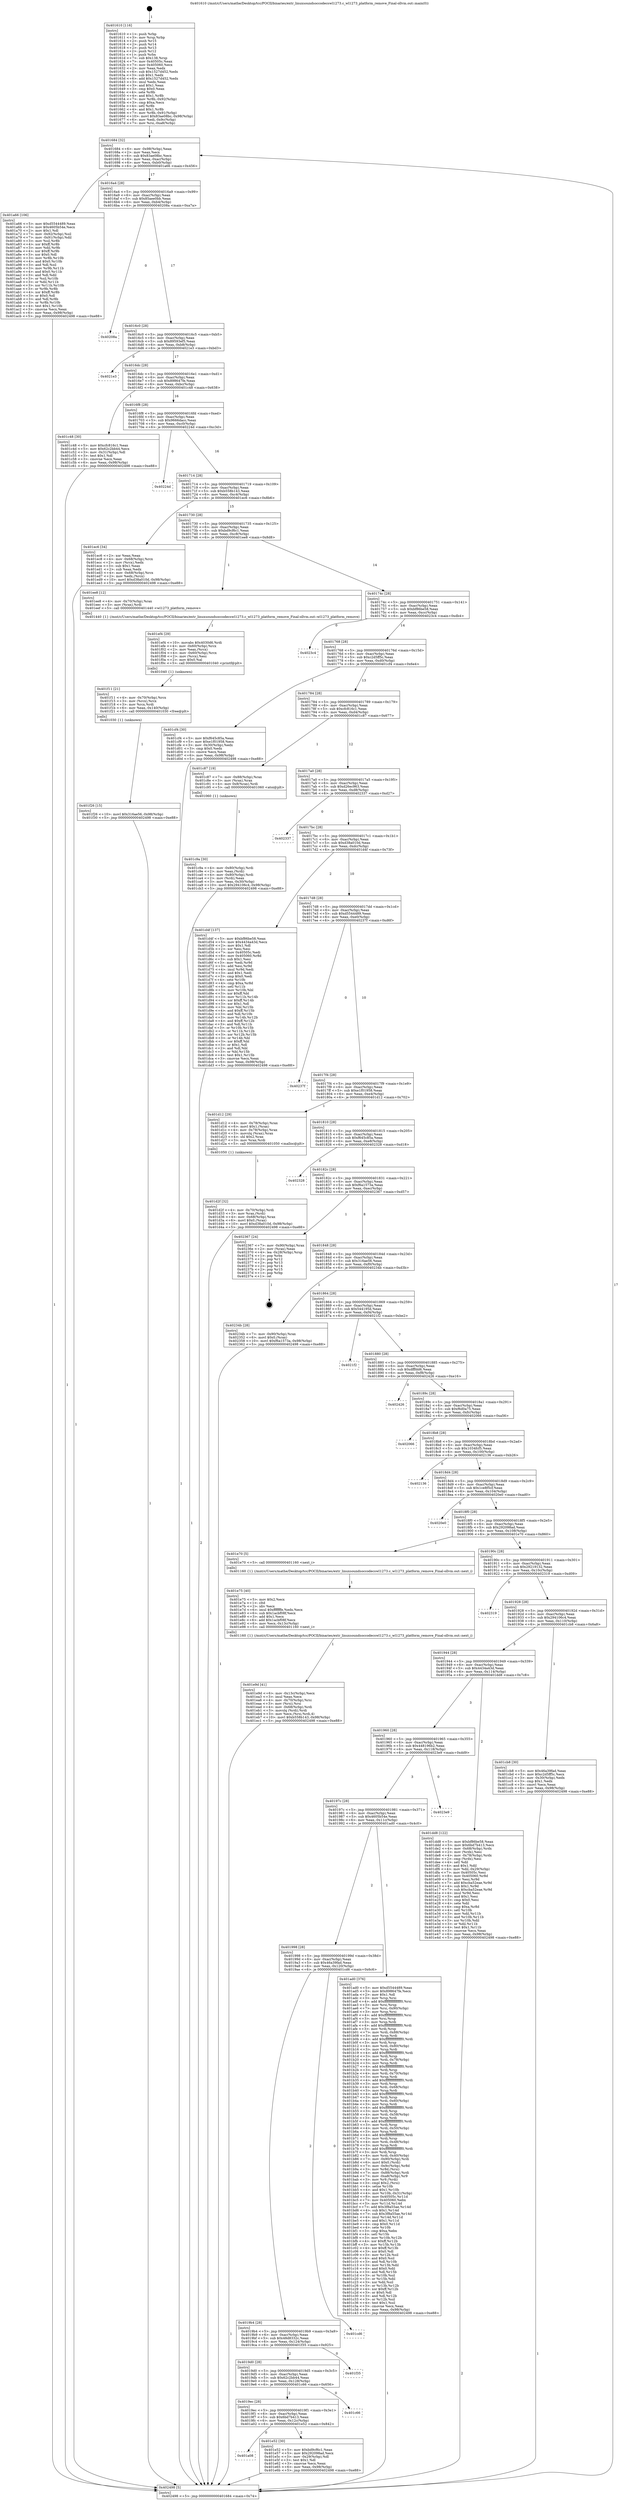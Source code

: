 digraph "0x401610" {
  label = "0x401610 (/mnt/c/Users/mathe/Desktop/tcc/POCII/binaries/extr_linuxsoundsoccodecswl1273.c_wl1273_platform_remove_Final-ollvm.out::main(0))"
  labelloc = "t"
  node[shape=record]

  Entry [label="",width=0.3,height=0.3,shape=circle,fillcolor=black,style=filled]
  "0x401684" [label="{
     0x401684 [32]\l
     | [instrs]\l
     &nbsp;&nbsp;0x401684 \<+6\>: mov -0x98(%rbp),%eax\l
     &nbsp;&nbsp;0x40168a \<+2\>: mov %eax,%ecx\l
     &nbsp;&nbsp;0x40168c \<+6\>: sub $0x83ae08bc,%ecx\l
     &nbsp;&nbsp;0x401692 \<+6\>: mov %eax,-0xac(%rbp)\l
     &nbsp;&nbsp;0x401698 \<+6\>: mov %ecx,-0xb0(%rbp)\l
     &nbsp;&nbsp;0x40169e \<+6\>: je 0000000000401a66 \<main+0x456\>\l
  }"]
  "0x401a66" [label="{
     0x401a66 [106]\l
     | [instrs]\l
     &nbsp;&nbsp;0x401a66 \<+5\>: mov $0xd5544489,%eax\l
     &nbsp;&nbsp;0x401a6b \<+5\>: mov $0x4605b54e,%ecx\l
     &nbsp;&nbsp;0x401a70 \<+2\>: mov $0x1,%dl\l
     &nbsp;&nbsp;0x401a72 \<+7\>: mov -0x92(%rbp),%sil\l
     &nbsp;&nbsp;0x401a79 \<+7\>: mov -0x91(%rbp),%dil\l
     &nbsp;&nbsp;0x401a80 \<+3\>: mov %sil,%r8b\l
     &nbsp;&nbsp;0x401a83 \<+4\>: xor $0xff,%r8b\l
     &nbsp;&nbsp;0x401a87 \<+3\>: mov %dil,%r9b\l
     &nbsp;&nbsp;0x401a8a \<+4\>: xor $0xff,%r9b\l
     &nbsp;&nbsp;0x401a8e \<+3\>: xor $0x0,%dl\l
     &nbsp;&nbsp;0x401a91 \<+3\>: mov %r8b,%r10b\l
     &nbsp;&nbsp;0x401a94 \<+4\>: and $0x0,%r10b\l
     &nbsp;&nbsp;0x401a98 \<+3\>: and %dl,%sil\l
     &nbsp;&nbsp;0x401a9b \<+3\>: mov %r9b,%r11b\l
     &nbsp;&nbsp;0x401a9e \<+4\>: and $0x0,%r11b\l
     &nbsp;&nbsp;0x401aa2 \<+3\>: and %dl,%dil\l
     &nbsp;&nbsp;0x401aa5 \<+3\>: or %sil,%r10b\l
     &nbsp;&nbsp;0x401aa8 \<+3\>: or %dil,%r11b\l
     &nbsp;&nbsp;0x401aab \<+3\>: xor %r11b,%r10b\l
     &nbsp;&nbsp;0x401aae \<+3\>: or %r9b,%r8b\l
     &nbsp;&nbsp;0x401ab1 \<+4\>: xor $0xff,%r8b\l
     &nbsp;&nbsp;0x401ab5 \<+3\>: or $0x0,%dl\l
     &nbsp;&nbsp;0x401ab8 \<+3\>: and %dl,%r8b\l
     &nbsp;&nbsp;0x401abb \<+3\>: or %r8b,%r10b\l
     &nbsp;&nbsp;0x401abe \<+4\>: test $0x1,%r10b\l
     &nbsp;&nbsp;0x401ac2 \<+3\>: cmovne %ecx,%eax\l
     &nbsp;&nbsp;0x401ac5 \<+6\>: mov %eax,-0x98(%rbp)\l
     &nbsp;&nbsp;0x401acb \<+5\>: jmp 0000000000402498 \<main+0xe88\>\l
  }"]
  "0x4016a4" [label="{
     0x4016a4 [28]\l
     | [instrs]\l
     &nbsp;&nbsp;0x4016a4 \<+5\>: jmp 00000000004016a9 \<main+0x99\>\l
     &nbsp;&nbsp;0x4016a9 \<+6\>: mov -0xac(%rbp),%eax\l
     &nbsp;&nbsp;0x4016af \<+5\>: sub $0x85aee0bb,%eax\l
     &nbsp;&nbsp;0x4016b4 \<+6\>: mov %eax,-0xb4(%rbp)\l
     &nbsp;&nbsp;0x4016ba \<+6\>: je 000000000040208a \<main+0xa7a\>\l
  }"]
  "0x402498" [label="{
     0x402498 [5]\l
     | [instrs]\l
     &nbsp;&nbsp;0x402498 \<+5\>: jmp 0000000000401684 \<main+0x74\>\l
  }"]
  "0x401610" [label="{
     0x401610 [116]\l
     | [instrs]\l
     &nbsp;&nbsp;0x401610 \<+1\>: push %rbp\l
     &nbsp;&nbsp;0x401611 \<+3\>: mov %rsp,%rbp\l
     &nbsp;&nbsp;0x401614 \<+2\>: push %r15\l
     &nbsp;&nbsp;0x401616 \<+2\>: push %r14\l
     &nbsp;&nbsp;0x401618 \<+2\>: push %r13\l
     &nbsp;&nbsp;0x40161a \<+2\>: push %r12\l
     &nbsp;&nbsp;0x40161c \<+1\>: push %rbx\l
     &nbsp;&nbsp;0x40161d \<+7\>: sub $0x138,%rsp\l
     &nbsp;&nbsp;0x401624 \<+7\>: mov 0x40505c,%eax\l
     &nbsp;&nbsp;0x40162b \<+7\>: mov 0x405060,%ecx\l
     &nbsp;&nbsp;0x401632 \<+2\>: mov %eax,%edx\l
     &nbsp;&nbsp;0x401634 \<+6\>: sub $0x1527d452,%edx\l
     &nbsp;&nbsp;0x40163a \<+3\>: sub $0x1,%edx\l
     &nbsp;&nbsp;0x40163d \<+6\>: add $0x1527d452,%edx\l
     &nbsp;&nbsp;0x401643 \<+3\>: imul %edx,%eax\l
     &nbsp;&nbsp;0x401646 \<+3\>: and $0x1,%eax\l
     &nbsp;&nbsp;0x401649 \<+3\>: cmp $0x0,%eax\l
     &nbsp;&nbsp;0x40164c \<+4\>: sete %r8b\l
     &nbsp;&nbsp;0x401650 \<+4\>: and $0x1,%r8b\l
     &nbsp;&nbsp;0x401654 \<+7\>: mov %r8b,-0x92(%rbp)\l
     &nbsp;&nbsp;0x40165b \<+3\>: cmp $0xa,%ecx\l
     &nbsp;&nbsp;0x40165e \<+4\>: setl %r8b\l
     &nbsp;&nbsp;0x401662 \<+4\>: and $0x1,%r8b\l
     &nbsp;&nbsp;0x401666 \<+7\>: mov %r8b,-0x91(%rbp)\l
     &nbsp;&nbsp;0x40166d \<+10\>: movl $0x83ae08bc,-0x98(%rbp)\l
     &nbsp;&nbsp;0x401677 \<+6\>: mov %edi,-0x9c(%rbp)\l
     &nbsp;&nbsp;0x40167d \<+7\>: mov %rsi,-0xa8(%rbp)\l
  }"]
  Exit [label="",width=0.3,height=0.3,shape=circle,fillcolor=black,style=filled,peripheries=2]
  "0x40208a" [label="{
     0x40208a\l
  }", style=dashed]
  "0x4016c0" [label="{
     0x4016c0 [28]\l
     | [instrs]\l
     &nbsp;&nbsp;0x4016c0 \<+5\>: jmp 00000000004016c5 \<main+0xb5\>\l
     &nbsp;&nbsp;0x4016c5 \<+6\>: mov -0xac(%rbp),%eax\l
     &nbsp;&nbsp;0x4016cb \<+5\>: sub $0x89593ef5,%eax\l
     &nbsp;&nbsp;0x4016d0 \<+6\>: mov %eax,-0xb8(%rbp)\l
     &nbsp;&nbsp;0x4016d6 \<+6\>: je 00000000004021e3 \<main+0xbd3\>\l
  }"]
  "0x401f26" [label="{
     0x401f26 [15]\l
     | [instrs]\l
     &nbsp;&nbsp;0x401f26 \<+10\>: movl $0x316ae56,-0x98(%rbp)\l
     &nbsp;&nbsp;0x401f30 \<+5\>: jmp 0000000000402498 \<main+0xe88\>\l
  }"]
  "0x4021e3" [label="{
     0x4021e3\l
  }", style=dashed]
  "0x4016dc" [label="{
     0x4016dc [28]\l
     | [instrs]\l
     &nbsp;&nbsp;0x4016dc \<+5\>: jmp 00000000004016e1 \<main+0xd1\>\l
     &nbsp;&nbsp;0x4016e1 \<+6\>: mov -0xac(%rbp),%eax\l
     &nbsp;&nbsp;0x4016e7 \<+5\>: sub $0x898647fe,%eax\l
     &nbsp;&nbsp;0x4016ec \<+6\>: mov %eax,-0xbc(%rbp)\l
     &nbsp;&nbsp;0x4016f2 \<+6\>: je 0000000000401c48 \<main+0x638\>\l
  }"]
  "0x401f11" [label="{
     0x401f11 [21]\l
     | [instrs]\l
     &nbsp;&nbsp;0x401f11 \<+4\>: mov -0x70(%rbp),%rcx\l
     &nbsp;&nbsp;0x401f15 \<+3\>: mov (%rcx),%rcx\l
     &nbsp;&nbsp;0x401f18 \<+3\>: mov %rcx,%rdi\l
     &nbsp;&nbsp;0x401f1b \<+6\>: mov %eax,-0x140(%rbp)\l
     &nbsp;&nbsp;0x401f21 \<+5\>: call 0000000000401030 \<free@plt\>\l
     | [calls]\l
     &nbsp;&nbsp;0x401030 \{1\} (unknown)\l
  }"]
  "0x401c48" [label="{
     0x401c48 [30]\l
     | [instrs]\l
     &nbsp;&nbsp;0x401c48 \<+5\>: mov $0xcfc816c1,%eax\l
     &nbsp;&nbsp;0x401c4d \<+5\>: mov $0x62c2bb44,%ecx\l
     &nbsp;&nbsp;0x401c52 \<+3\>: mov -0x31(%rbp),%dl\l
     &nbsp;&nbsp;0x401c55 \<+3\>: test $0x1,%dl\l
     &nbsp;&nbsp;0x401c58 \<+3\>: cmovne %ecx,%eax\l
     &nbsp;&nbsp;0x401c5b \<+6\>: mov %eax,-0x98(%rbp)\l
     &nbsp;&nbsp;0x401c61 \<+5\>: jmp 0000000000402498 \<main+0xe88\>\l
  }"]
  "0x4016f8" [label="{
     0x4016f8 [28]\l
     | [instrs]\l
     &nbsp;&nbsp;0x4016f8 \<+5\>: jmp 00000000004016fd \<main+0xed\>\l
     &nbsp;&nbsp;0x4016fd \<+6\>: mov -0xac(%rbp),%eax\l
     &nbsp;&nbsp;0x401703 \<+5\>: sub $0x9666dacc,%eax\l
     &nbsp;&nbsp;0x401708 \<+6\>: mov %eax,-0xc0(%rbp)\l
     &nbsp;&nbsp;0x40170e \<+6\>: je 000000000040224d \<main+0xc3d\>\l
  }"]
  "0x401ef4" [label="{
     0x401ef4 [29]\l
     | [instrs]\l
     &nbsp;&nbsp;0x401ef4 \<+10\>: movabs $0x4030d6,%rdi\l
     &nbsp;&nbsp;0x401efe \<+4\>: mov -0x60(%rbp),%rcx\l
     &nbsp;&nbsp;0x401f02 \<+2\>: mov %eax,(%rcx)\l
     &nbsp;&nbsp;0x401f04 \<+4\>: mov -0x60(%rbp),%rcx\l
     &nbsp;&nbsp;0x401f08 \<+2\>: mov (%rcx),%esi\l
     &nbsp;&nbsp;0x401f0a \<+2\>: mov $0x0,%al\l
     &nbsp;&nbsp;0x401f0c \<+5\>: call 0000000000401040 \<printf@plt\>\l
     | [calls]\l
     &nbsp;&nbsp;0x401040 \{1\} (unknown)\l
  }"]
  "0x40224d" [label="{
     0x40224d\l
  }", style=dashed]
  "0x401714" [label="{
     0x401714 [28]\l
     | [instrs]\l
     &nbsp;&nbsp;0x401714 \<+5\>: jmp 0000000000401719 \<main+0x109\>\l
     &nbsp;&nbsp;0x401719 \<+6\>: mov -0xac(%rbp),%eax\l
     &nbsp;&nbsp;0x40171f \<+5\>: sub $0xb558b143,%eax\l
     &nbsp;&nbsp;0x401724 \<+6\>: mov %eax,-0xc4(%rbp)\l
     &nbsp;&nbsp;0x40172a \<+6\>: je 0000000000401ec6 \<main+0x8b6\>\l
  }"]
  "0x401e9d" [label="{
     0x401e9d [41]\l
     | [instrs]\l
     &nbsp;&nbsp;0x401e9d \<+6\>: mov -0x13c(%rbp),%ecx\l
     &nbsp;&nbsp;0x401ea3 \<+3\>: imul %eax,%ecx\l
     &nbsp;&nbsp;0x401ea6 \<+4\>: mov -0x70(%rbp),%rsi\l
     &nbsp;&nbsp;0x401eaa \<+3\>: mov (%rsi),%rsi\l
     &nbsp;&nbsp;0x401ead \<+4\>: mov -0x68(%rbp),%rdi\l
     &nbsp;&nbsp;0x401eb1 \<+3\>: movslq (%rdi),%rdi\l
     &nbsp;&nbsp;0x401eb4 \<+3\>: mov %ecx,(%rsi,%rdi,4)\l
     &nbsp;&nbsp;0x401eb7 \<+10\>: movl $0xb558b143,-0x98(%rbp)\l
     &nbsp;&nbsp;0x401ec1 \<+5\>: jmp 0000000000402498 \<main+0xe88\>\l
  }"]
  "0x401ec6" [label="{
     0x401ec6 [34]\l
     | [instrs]\l
     &nbsp;&nbsp;0x401ec6 \<+2\>: xor %eax,%eax\l
     &nbsp;&nbsp;0x401ec8 \<+4\>: mov -0x68(%rbp),%rcx\l
     &nbsp;&nbsp;0x401ecc \<+2\>: mov (%rcx),%edx\l
     &nbsp;&nbsp;0x401ece \<+3\>: sub $0x1,%eax\l
     &nbsp;&nbsp;0x401ed1 \<+2\>: sub %eax,%edx\l
     &nbsp;&nbsp;0x401ed3 \<+4\>: mov -0x68(%rbp),%rcx\l
     &nbsp;&nbsp;0x401ed7 \<+2\>: mov %edx,(%rcx)\l
     &nbsp;&nbsp;0x401ed9 \<+10\>: movl $0xd38a010d,-0x98(%rbp)\l
     &nbsp;&nbsp;0x401ee3 \<+5\>: jmp 0000000000402498 \<main+0xe88\>\l
  }"]
  "0x401730" [label="{
     0x401730 [28]\l
     | [instrs]\l
     &nbsp;&nbsp;0x401730 \<+5\>: jmp 0000000000401735 \<main+0x125\>\l
     &nbsp;&nbsp;0x401735 \<+6\>: mov -0xac(%rbp),%eax\l
     &nbsp;&nbsp;0x40173b \<+5\>: sub $0xbd9cf6c1,%eax\l
     &nbsp;&nbsp;0x401740 \<+6\>: mov %eax,-0xc8(%rbp)\l
     &nbsp;&nbsp;0x401746 \<+6\>: je 0000000000401ee8 \<main+0x8d8\>\l
  }"]
  "0x401e75" [label="{
     0x401e75 [40]\l
     | [instrs]\l
     &nbsp;&nbsp;0x401e75 \<+5\>: mov $0x2,%ecx\l
     &nbsp;&nbsp;0x401e7a \<+1\>: cltd\l
     &nbsp;&nbsp;0x401e7b \<+2\>: idiv %ecx\l
     &nbsp;&nbsp;0x401e7d \<+6\>: imul $0xfffffffe,%edx,%ecx\l
     &nbsp;&nbsp;0x401e83 \<+6\>: sub $0x1acbf08f,%ecx\l
     &nbsp;&nbsp;0x401e89 \<+3\>: add $0x1,%ecx\l
     &nbsp;&nbsp;0x401e8c \<+6\>: add $0x1acbf08f,%ecx\l
     &nbsp;&nbsp;0x401e92 \<+6\>: mov %ecx,-0x13c(%rbp)\l
     &nbsp;&nbsp;0x401e98 \<+5\>: call 0000000000401160 \<next_i\>\l
     | [calls]\l
     &nbsp;&nbsp;0x401160 \{1\} (/mnt/c/Users/mathe/Desktop/tcc/POCII/binaries/extr_linuxsoundsoccodecswl1273.c_wl1273_platform_remove_Final-ollvm.out::next_i)\l
  }"]
  "0x401ee8" [label="{
     0x401ee8 [12]\l
     | [instrs]\l
     &nbsp;&nbsp;0x401ee8 \<+4\>: mov -0x70(%rbp),%rax\l
     &nbsp;&nbsp;0x401eec \<+3\>: mov (%rax),%rdi\l
     &nbsp;&nbsp;0x401eef \<+5\>: call 0000000000401440 \<wl1273_platform_remove\>\l
     | [calls]\l
     &nbsp;&nbsp;0x401440 \{1\} (/mnt/c/Users/mathe/Desktop/tcc/POCII/binaries/extr_linuxsoundsoccodecswl1273.c_wl1273_platform_remove_Final-ollvm.out::wl1273_platform_remove)\l
  }"]
  "0x40174c" [label="{
     0x40174c [28]\l
     | [instrs]\l
     &nbsp;&nbsp;0x40174c \<+5\>: jmp 0000000000401751 \<main+0x141\>\l
     &nbsp;&nbsp;0x401751 \<+6\>: mov -0xac(%rbp),%eax\l
     &nbsp;&nbsp;0x401757 \<+5\>: sub $0xbf86be58,%eax\l
     &nbsp;&nbsp;0x40175c \<+6\>: mov %eax,-0xcc(%rbp)\l
     &nbsp;&nbsp;0x401762 \<+6\>: je 00000000004023c4 \<main+0xdb4\>\l
  }"]
  "0x401a08" [label="{
     0x401a08\l
  }", style=dashed]
  "0x4023c4" [label="{
     0x4023c4\l
  }", style=dashed]
  "0x401768" [label="{
     0x401768 [28]\l
     | [instrs]\l
     &nbsp;&nbsp;0x401768 \<+5\>: jmp 000000000040176d \<main+0x15d\>\l
     &nbsp;&nbsp;0x40176d \<+6\>: mov -0xac(%rbp),%eax\l
     &nbsp;&nbsp;0x401773 \<+5\>: sub $0xc2d5ff5c,%eax\l
     &nbsp;&nbsp;0x401778 \<+6\>: mov %eax,-0xd0(%rbp)\l
     &nbsp;&nbsp;0x40177e \<+6\>: je 0000000000401cf4 \<main+0x6e4\>\l
  }"]
  "0x401e52" [label="{
     0x401e52 [30]\l
     | [instrs]\l
     &nbsp;&nbsp;0x401e52 \<+5\>: mov $0xbd9cf6c1,%eax\l
     &nbsp;&nbsp;0x401e57 \<+5\>: mov $0x292098ad,%ecx\l
     &nbsp;&nbsp;0x401e5c \<+3\>: mov -0x29(%rbp),%dl\l
     &nbsp;&nbsp;0x401e5f \<+3\>: test $0x1,%dl\l
     &nbsp;&nbsp;0x401e62 \<+3\>: cmovne %ecx,%eax\l
     &nbsp;&nbsp;0x401e65 \<+6\>: mov %eax,-0x98(%rbp)\l
     &nbsp;&nbsp;0x401e6b \<+5\>: jmp 0000000000402498 \<main+0xe88\>\l
  }"]
  "0x401cf4" [label="{
     0x401cf4 [30]\l
     | [instrs]\l
     &nbsp;&nbsp;0x401cf4 \<+5\>: mov $0xf645c85a,%eax\l
     &nbsp;&nbsp;0x401cf9 \<+5\>: mov $0xe1f01958,%ecx\l
     &nbsp;&nbsp;0x401cfe \<+3\>: mov -0x30(%rbp),%edx\l
     &nbsp;&nbsp;0x401d01 \<+3\>: cmp $0x0,%edx\l
     &nbsp;&nbsp;0x401d04 \<+3\>: cmove %ecx,%eax\l
     &nbsp;&nbsp;0x401d07 \<+6\>: mov %eax,-0x98(%rbp)\l
     &nbsp;&nbsp;0x401d0d \<+5\>: jmp 0000000000402498 \<main+0xe88\>\l
  }"]
  "0x401784" [label="{
     0x401784 [28]\l
     | [instrs]\l
     &nbsp;&nbsp;0x401784 \<+5\>: jmp 0000000000401789 \<main+0x179\>\l
     &nbsp;&nbsp;0x401789 \<+6\>: mov -0xac(%rbp),%eax\l
     &nbsp;&nbsp;0x40178f \<+5\>: sub $0xcfc816c1,%eax\l
     &nbsp;&nbsp;0x401794 \<+6\>: mov %eax,-0xd4(%rbp)\l
     &nbsp;&nbsp;0x40179a \<+6\>: je 0000000000401c87 \<main+0x677\>\l
  }"]
  "0x4019ec" [label="{
     0x4019ec [28]\l
     | [instrs]\l
     &nbsp;&nbsp;0x4019ec \<+5\>: jmp 00000000004019f1 \<main+0x3e1\>\l
     &nbsp;&nbsp;0x4019f1 \<+6\>: mov -0xac(%rbp),%eax\l
     &nbsp;&nbsp;0x4019f7 \<+5\>: sub $0x6bd7b413,%eax\l
     &nbsp;&nbsp;0x4019fc \<+6\>: mov %eax,-0x12c(%rbp)\l
     &nbsp;&nbsp;0x401a02 \<+6\>: je 0000000000401e52 \<main+0x842\>\l
  }"]
  "0x401c87" [label="{
     0x401c87 [19]\l
     | [instrs]\l
     &nbsp;&nbsp;0x401c87 \<+7\>: mov -0x88(%rbp),%rax\l
     &nbsp;&nbsp;0x401c8e \<+3\>: mov (%rax),%rax\l
     &nbsp;&nbsp;0x401c91 \<+4\>: mov 0x8(%rax),%rdi\l
     &nbsp;&nbsp;0x401c95 \<+5\>: call 0000000000401060 \<atoi@plt\>\l
     | [calls]\l
     &nbsp;&nbsp;0x401060 \{1\} (unknown)\l
  }"]
  "0x4017a0" [label="{
     0x4017a0 [28]\l
     | [instrs]\l
     &nbsp;&nbsp;0x4017a0 \<+5\>: jmp 00000000004017a5 \<main+0x195\>\l
     &nbsp;&nbsp;0x4017a5 \<+6\>: mov -0xac(%rbp),%eax\l
     &nbsp;&nbsp;0x4017ab \<+5\>: sub $0xd26ec963,%eax\l
     &nbsp;&nbsp;0x4017b0 \<+6\>: mov %eax,-0xd8(%rbp)\l
     &nbsp;&nbsp;0x4017b6 \<+6\>: je 0000000000402337 \<main+0xd27\>\l
  }"]
  "0x401c66" [label="{
     0x401c66\l
  }", style=dashed]
  "0x402337" [label="{
     0x402337\l
  }", style=dashed]
  "0x4017bc" [label="{
     0x4017bc [28]\l
     | [instrs]\l
     &nbsp;&nbsp;0x4017bc \<+5\>: jmp 00000000004017c1 \<main+0x1b1\>\l
     &nbsp;&nbsp;0x4017c1 \<+6\>: mov -0xac(%rbp),%eax\l
     &nbsp;&nbsp;0x4017c7 \<+5\>: sub $0xd38a010d,%eax\l
     &nbsp;&nbsp;0x4017cc \<+6\>: mov %eax,-0xdc(%rbp)\l
     &nbsp;&nbsp;0x4017d2 \<+6\>: je 0000000000401d4f \<main+0x73f\>\l
  }"]
  "0x4019d0" [label="{
     0x4019d0 [28]\l
     | [instrs]\l
     &nbsp;&nbsp;0x4019d0 \<+5\>: jmp 00000000004019d5 \<main+0x3c5\>\l
     &nbsp;&nbsp;0x4019d5 \<+6\>: mov -0xac(%rbp),%eax\l
     &nbsp;&nbsp;0x4019db \<+5\>: sub $0x62c2bb44,%eax\l
     &nbsp;&nbsp;0x4019e0 \<+6\>: mov %eax,-0x128(%rbp)\l
     &nbsp;&nbsp;0x4019e6 \<+6\>: je 0000000000401c66 \<main+0x656\>\l
  }"]
  "0x401d4f" [label="{
     0x401d4f [137]\l
     | [instrs]\l
     &nbsp;&nbsp;0x401d4f \<+5\>: mov $0xbf86be58,%eax\l
     &nbsp;&nbsp;0x401d54 \<+5\>: mov $0x4434a43d,%ecx\l
     &nbsp;&nbsp;0x401d59 \<+2\>: mov $0x1,%dl\l
     &nbsp;&nbsp;0x401d5b \<+2\>: xor %esi,%esi\l
     &nbsp;&nbsp;0x401d5d \<+7\>: mov 0x40505c,%edi\l
     &nbsp;&nbsp;0x401d64 \<+8\>: mov 0x405060,%r8d\l
     &nbsp;&nbsp;0x401d6c \<+3\>: sub $0x1,%esi\l
     &nbsp;&nbsp;0x401d6f \<+3\>: mov %edi,%r9d\l
     &nbsp;&nbsp;0x401d72 \<+3\>: add %esi,%r9d\l
     &nbsp;&nbsp;0x401d75 \<+4\>: imul %r9d,%edi\l
     &nbsp;&nbsp;0x401d79 \<+3\>: and $0x1,%edi\l
     &nbsp;&nbsp;0x401d7c \<+3\>: cmp $0x0,%edi\l
     &nbsp;&nbsp;0x401d7f \<+4\>: sete %r10b\l
     &nbsp;&nbsp;0x401d83 \<+4\>: cmp $0xa,%r8d\l
     &nbsp;&nbsp;0x401d87 \<+4\>: setl %r11b\l
     &nbsp;&nbsp;0x401d8b \<+3\>: mov %r10b,%bl\l
     &nbsp;&nbsp;0x401d8e \<+3\>: xor $0xff,%bl\l
     &nbsp;&nbsp;0x401d91 \<+3\>: mov %r11b,%r14b\l
     &nbsp;&nbsp;0x401d94 \<+4\>: xor $0xff,%r14b\l
     &nbsp;&nbsp;0x401d98 \<+3\>: xor $0x1,%dl\l
     &nbsp;&nbsp;0x401d9b \<+3\>: mov %bl,%r15b\l
     &nbsp;&nbsp;0x401d9e \<+4\>: and $0xff,%r15b\l
     &nbsp;&nbsp;0x401da2 \<+3\>: and %dl,%r10b\l
     &nbsp;&nbsp;0x401da5 \<+3\>: mov %r14b,%r12b\l
     &nbsp;&nbsp;0x401da8 \<+4\>: and $0xff,%r12b\l
     &nbsp;&nbsp;0x401dac \<+3\>: and %dl,%r11b\l
     &nbsp;&nbsp;0x401daf \<+3\>: or %r10b,%r15b\l
     &nbsp;&nbsp;0x401db2 \<+3\>: or %r11b,%r12b\l
     &nbsp;&nbsp;0x401db5 \<+3\>: xor %r12b,%r15b\l
     &nbsp;&nbsp;0x401db8 \<+3\>: or %r14b,%bl\l
     &nbsp;&nbsp;0x401dbb \<+3\>: xor $0xff,%bl\l
     &nbsp;&nbsp;0x401dbe \<+3\>: or $0x1,%dl\l
     &nbsp;&nbsp;0x401dc1 \<+2\>: and %dl,%bl\l
     &nbsp;&nbsp;0x401dc3 \<+3\>: or %bl,%r15b\l
     &nbsp;&nbsp;0x401dc6 \<+4\>: test $0x1,%r15b\l
     &nbsp;&nbsp;0x401dca \<+3\>: cmovne %ecx,%eax\l
     &nbsp;&nbsp;0x401dcd \<+6\>: mov %eax,-0x98(%rbp)\l
     &nbsp;&nbsp;0x401dd3 \<+5\>: jmp 0000000000402498 \<main+0xe88\>\l
  }"]
  "0x4017d8" [label="{
     0x4017d8 [28]\l
     | [instrs]\l
     &nbsp;&nbsp;0x4017d8 \<+5\>: jmp 00000000004017dd \<main+0x1cd\>\l
     &nbsp;&nbsp;0x4017dd \<+6\>: mov -0xac(%rbp),%eax\l
     &nbsp;&nbsp;0x4017e3 \<+5\>: sub $0xd5544489,%eax\l
     &nbsp;&nbsp;0x4017e8 \<+6\>: mov %eax,-0xe0(%rbp)\l
     &nbsp;&nbsp;0x4017ee \<+6\>: je 000000000040237f \<main+0xd6f\>\l
  }"]
  "0x401f35" [label="{
     0x401f35\l
  }", style=dashed]
  "0x40237f" [label="{
     0x40237f\l
  }", style=dashed]
  "0x4017f4" [label="{
     0x4017f4 [28]\l
     | [instrs]\l
     &nbsp;&nbsp;0x4017f4 \<+5\>: jmp 00000000004017f9 \<main+0x1e9\>\l
     &nbsp;&nbsp;0x4017f9 \<+6\>: mov -0xac(%rbp),%eax\l
     &nbsp;&nbsp;0x4017ff \<+5\>: sub $0xe1f01958,%eax\l
     &nbsp;&nbsp;0x401804 \<+6\>: mov %eax,-0xe4(%rbp)\l
     &nbsp;&nbsp;0x40180a \<+6\>: je 0000000000401d12 \<main+0x702\>\l
  }"]
  "0x4019b4" [label="{
     0x4019b4 [28]\l
     | [instrs]\l
     &nbsp;&nbsp;0x4019b4 \<+5\>: jmp 00000000004019b9 \<main+0x3a9\>\l
     &nbsp;&nbsp;0x4019b9 \<+6\>: mov -0xac(%rbp),%eax\l
     &nbsp;&nbsp;0x4019bf \<+5\>: sub $0x48d8332c,%eax\l
     &nbsp;&nbsp;0x4019c4 \<+6\>: mov %eax,-0x124(%rbp)\l
     &nbsp;&nbsp;0x4019ca \<+6\>: je 0000000000401f35 \<main+0x925\>\l
  }"]
  "0x401d12" [label="{
     0x401d12 [29]\l
     | [instrs]\l
     &nbsp;&nbsp;0x401d12 \<+4\>: mov -0x78(%rbp),%rax\l
     &nbsp;&nbsp;0x401d16 \<+6\>: movl $0x1,(%rax)\l
     &nbsp;&nbsp;0x401d1c \<+4\>: mov -0x78(%rbp),%rax\l
     &nbsp;&nbsp;0x401d20 \<+3\>: movslq (%rax),%rax\l
     &nbsp;&nbsp;0x401d23 \<+4\>: shl $0x2,%rax\l
     &nbsp;&nbsp;0x401d27 \<+3\>: mov %rax,%rdi\l
     &nbsp;&nbsp;0x401d2a \<+5\>: call 0000000000401050 \<malloc@plt\>\l
     | [calls]\l
     &nbsp;&nbsp;0x401050 \{1\} (unknown)\l
  }"]
  "0x401810" [label="{
     0x401810 [28]\l
     | [instrs]\l
     &nbsp;&nbsp;0x401810 \<+5\>: jmp 0000000000401815 \<main+0x205\>\l
     &nbsp;&nbsp;0x401815 \<+6\>: mov -0xac(%rbp),%eax\l
     &nbsp;&nbsp;0x40181b \<+5\>: sub $0xf645c85a,%eax\l
     &nbsp;&nbsp;0x401820 \<+6\>: mov %eax,-0xe8(%rbp)\l
     &nbsp;&nbsp;0x401826 \<+6\>: je 0000000000402328 \<main+0xd18\>\l
  }"]
  "0x401cd6" [label="{
     0x401cd6\l
  }", style=dashed]
  "0x402328" [label="{
     0x402328\l
  }", style=dashed]
  "0x40182c" [label="{
     0x40182c [28]\l
     | [instrs]\l
     &nbsp;&nbsp;0x40182c \<+5\>: jmp 0000000000401831 \<main+0x221\>\l
     &nbsp;&nbsp;0x401831 \<+6\>: mov -0xac(%rbp),%eax\l
     &nbsp;&nbsp;0x401837 \<+5\>: sub $0xf6a1573a,%eax\l
     &nbsp;&nbsp;0x40183c \<+6\>: mov %eax,-0xec(%rbp)\l
     &nbsp;&nbsp;0x401842 \<+6\>: je 0000000000402367 \<main+0xd57\>\l
  }"]
  "0x401d2f" [label="{
     0x401d2f [32]\l
     | [instrs]\l
     &nbsp;&nbsp;0x401d2f \<+4\>: mov -0x70(%rbp),%rdi\l
     &nbsp;&nbsp;0x401d33 \<+3\>: mov %rax,(%rdi)\l
     &nbsp;&nbsp;0x401d36 \<+4\>: mov -0x68(%rbp),%rax\l
     &nbsp;&nbsp;0x401d3a \<+6\>: movl $0x0,(%rax)\l
     &nbsp;&nbsp;0x401d40 \<+10\>: movl $0xd38a010d,-0x98(%rbp)\l
     &nbsp;&nbsp;0x401d4a \<+5\>: jmp 0000000000402498 \<main+0xe88\>\l
  }"]
  "0x402367" [label="{
     0x402367 [24]\l
     | [instrs]\l
     &nbsp;&nbsp;0x402367 \<+7\>: mov -0x90(%rbp),%rax\l
     &nbsp;&nbsp;0x40236e \<+2\>: mov (%rax),%eax\l
     &nbsp;&nbsp;0x402370 \<+4\>: lea -0x28(%rbp),%rsp\l
     &nbsp;&nbsp;0x402374 \<+1\>: pop %rbx\l
     &nbsp;&nbsp;0x402375 \<+2\>: pop %r12\l
     &nbsp;&nbsp;0x402377 \<+2\>: pop %r13\l
     &nbsp;&nbsp;0x402379 \<+2\>: pop %r14\l
     &nbsp;&nbsp;0x40237b \<+2\>: pop %r15\l
     &nbsp;&nbsp;0x40237d \<+1\>: pop %rbp\l
     &nbsp;&nbsp;0x40237e \<+1\>: ret\l
  }"]
  "0x401848" [label="{
     0x401848 [28]\l
     | [instrs]\l
     &nbsp;&nbsp;0x401848 \<+5\>: jmp 000000000040184d \<main+0x23d\>\l
     &nbsp;&nbsp;0x40184d \<+6\>: mov -0xac(%rbp),%eax\l
     &nbsp;&nbsp;0x401853 \<+5\>: sub $0x316ae56,%eax\l
     &nbsp;&nbsp;0x401858 \<+6\>: mov %eax,-0xf0(%rbp)\l
     &nbsp;&nbsp;0x40185e \<+6\>: je 000000000040234b \<main+0xd3b\>\l
  }"]
  "0x401c9a" [label="{
     0x401c9a [30]\l
     | [instrs]\l
     &nbsp;&nbsp;0x401c9a \<+4\>: mov -0x80(%rbp),%rdi\l
     &nbsp;&nbsp;0x401c9e \<+2\>: mov %eax,(%rdi)\l
     &nbsp;&nbsp;0x401ca0 \<+4\>: mov -0x80(%rbp),%rdi\l
     &nbsp;&nbsp;0x401ca4 \<+2\>: mov (%rdi),%eax\l
     &nbsp;&nbsp;0x401ca6 \<+3\>: mov %eax,-0x30(%rbp)\l
     &nbsp;&nbsp;0x401ca9 \<+10\>: movl $0x294106c4,-0x98(%rbp)\l
     &nbsp;&nbsp;0x401cb3 \<+5\>: jmp 0000000000402498 \<main+0xe88\>\l
  }"]
  "0x40234b" [label="{
     0x40234b [28]\l
     | [instrs]\l
     &nbsp;&nbsp;0x40234b \<+7\>: mov -0x90(%rbp),%rax\l
     &nbsp;&nbsp;0x402352 \<+6\>: movl $0x0,(%rax)\l
     &nbsp;&nbsp;0x402358 \<+10\>: movl $0xf6a1573a,-0x98(%rbp)\l
     &nbsp;&nbsp;0x402362 \<+5\>: jmp 0000000000402498 \<main+0xe88\>\l
  }"]
  "0x401864" [label="{
     0x401864 [28]\l
     | [instrs]\l
     &nbsp;&nbsp;0x401864 \<+5\>: jmp 0000000000401869 \<main+0x259\>\l
     &nbsp;&nbsp;0x401869 \<+6\>: mov -0xac(%rbp),%eax\l
     &nbsp;&nbsp;0x40186f \<+5\>: sub $0x544195d,%eax\l
     &nbsp;&nbsp;0x401874 \<+6\>: mov %eax,-0xf4(%rbp)\l
     &nbsp;&nbsp;0x40187a \<+6\>: je 00000000004021f2 \<main+0xbe2\>\l
  }"]
  "0x401998" [label="{
     0x401998 [28]\l
     | [instrs]\l
     &nbsp;&nbsp;0x401998 \<+5\>: jmp 000000000040199d \<main+0x38d\>\l
     &nbsp;&nbsp;0x40199d \<+6\>: mov -0xac(%rbp),%eax\l
     &nbsp;&nbsp;0x4019a3 \<+5\>: sub $0x46a39fad,%eax\l
     &nbsp;&nbsp;0x4019a8 \<+6\>: mov %eax,-0x120(%rbp)\l
     &nbsp;&nbsp;0x4019ae \<+6\>: je 0000000000401cd6 \<main+0x6c6\>\l
  }"]
  "0x4021f2" [label="{
     0x4021f2\l
  }", style=dashed]
  "0x401880" [label="{
     0x401880 [28]\l
     | [instrs]\l
     &nbsp;&nbsp;0x401880 \<+5\>: jmp 0000000000401885 \<main+0x275\>\l
     &nbsp;&nbsp;0x401885 \<+6\>: mov -0xac(%rbp),%eax\l
     &nbsp;&nbsp;0x40188b \<+5\>: sub $0xdfffdd6,%eax\l
     &nbsp;&nbsp;0x401890 \<+6\>: mov %eax,-0xf8(%rbp)\l
     &nbsp;&nbsp;0x401896 \<+6\>: je 0000000000402426 \<main+0xe16\>\l
  }"]
  "0x401ad0" [label="{
     0x401ad0 [376]\l
     | [instrs]\l
     &nbsp;&nbsp;0x401ad0 \<+5\>: mov $0xd5544489,%eax\l
     &nbsp;&nbsp;0x401ad5 \<+5\>: mov $0x898647fe,%ecx\l
     &nbsp;&nbsp;0x401ada \<+2\>: mov $0x1,%dl\l
     &nbsp;&nbsp;0x401adc \<+3\>: mov %rsp,%rsi\l
     &nbsp;&nbsp;0x401adf \<+4\>: add $0xfffffffffffffff0,%rsi\l
     &nbsp;&nbsp;0x401ae3 \<+3\>: mov %rsi,%rsp\l
     &nbsp;&nbsp;0x401ae6 \<+7\>: mov %rsi,-0x90(%rbp)\l
     &nbsp;&nbsp;0x401aed \<+3\>: mov %rsp,%rsi\l
     &nbsp;&nbsp;0x401af0 \<+4\>: add $0xfffffffffffffff0,%rsi\l
     &nbsp;&nbsp;0x401af4 \<+3\>: mov %rsi,%rsp\l
     &nbsp;&nbsp;0x401af7 \<+3\>: mov %rsp,%rdi\l
     &nbsp;&nbsp;0x401afa \<+4\>: add $0xfffffffffffffff0,%rdi\l
     &nbsp;&nbsp;0x401afe \<+3\>: mov %rdi,%rsp\l
     &nbsp;&nbsp;0x401b01 \<+7\>: mov %rdi,-0x88(%rbp)\l
     &nbsp;&nbsp;0x401b08 \<+3\>: mov %rsp,%rdi\l
     &nbsp;&nbsp;0x401b0b \<+4\>: add $0xfffffffffffffff0,%rdi\l
     &nbsp;&nbsp;0x401b0f \<+3\>: mov %rdi,%rsp\l
     &nbsp;&nbsp;0x401b12 \<+4\>: mov %rdi,-0x80(%rbp)\l
     &nbsp;&nbsp;0x401b16 \<+3\>: mov %rsp,%rdi\l
     &nbsp;&nbsp;0x401b19 \<+4\>: add $0xfffffffffffffff0,%rdi\l
     &nbsp;&nbsp;0x401b1d \<+3\>: mov %rdi,%rsp\l
     &nbsp;&nbsp;0x401b20 \<+4\>: mov %rdi,-0x78(%rbp)\l
     &nbsp;&nbsp;0x401b24 \<+3\>: mov %rsp,%rdi\l
     &nbsp;&nbsp;0x401b27 \<+4\>: add $0xfffffffffffffff0,%rdi\l
     &nbsp;&nbsp;0x401b2b \<+3\>: mov %rdi,%rsp\l
     &nbsp;&nbsp;0x401b2e \<+4\>: mov %rdi,-0x70(%rbp)\l
     &nbsp;&nbsp;0x401b32 \<+3\>: mov %rsp,%rdi\l
     &nbsp;&nbsp;0x401b35 \<+4\>: add $0xfffffffffffffff0,%rdi\l
     &nbsp;&nbsp;0x401b39 \<+3\>: mov %rdi,%rsp\l
     &nbsp;&nbsp;0x401b3c \<+4\>: mov %rdi,-0x68(%rbp)\l
     &nbsp;&nbsp;0x401b40 \<+3\>: mov %rsp,%rdi\l
     &nbsp;&nbsp;0x401b43 \<+4\>: add $0xfffffffffffffff0,%rdi\l
     &nbsp;&nbsp;0x401b47 \<+3\>: mov %rdi,%rsp\l
     &nbsp;&nbsp;0x401b4a \<+4\>: mov %rdi,-0x60(%rbp)\l
     &nbsp;&nbsp;0x401b4e \<+3\>: mov %rsp,%rdi\l
     &nbsp;&nbsp;0x401b51 \<+4\>: add $0xfffffffffffffff0,%rdi\l
     &nbsp;&nbsp;0x401b55 \<+3\>: mov %rdi,%rsp\l
     &nbsp;&nbsp;0x401b58 \<+4\>: mov %rdi,-0x58(%rbp)\l
     &nbsp;&nbsp;0x401b5c \<+3\>: mov %rsp,%rdi\l
     &nbsp;&nbsp;0x401b5f \<+4\>: add $0xfffffffffffffff0,%rdi\l
     &nbsp;&nbsp;0x401b63 \<+3\>: mov %rdi,%rsp\l
     &nbsp;&nbsp;0x401b66 \<+4\>: mov %rdi,-0x50(%rbp)\l
     &nbsp;&nbsp;0x401b6a \<+3\>: mov %rsp,%rdi\l
     &nbsp;&nbsp;0x401b6d \<+4\>: add $0xfffffffffffffff0,%rdi\l
     &nbsp;&nbsp;0x401b71 \<+3\>: mov %rdi,%rsp\l
     &nbsp;&nbsp;0x401b74 \<+4\>: mov %rdi,-0x48(%rbp)\l
     &nbsp;&nbsp;0x401b78 \<+3\>: mov %rsp,%rdi\l
     &nbsp;&nbsp;0x401b7b \<+4\>: add $0xfffffffffffffff0,%rdi\l
     &nbsp;&nbsp;0x401b7f \<+3\>: mov %rdi,%rsp\l
     &nbsp;&nbsp;0x401b82 \<+4\>: mov %rdi,-0x40(%rbp)\l
     &nbsp;&nbsp;0x401b86 \<+7\>: mov -0x90(%rbp),%rdi\l
     &nbsp;&nbsp;0x401b8d \<+6\>: movl $0x0,(%rdi)\l
     &nbsp;&nbsp;0x401b93 \<+7\>: mov -0x9c(%rbp),%r8d\l
     &nbsp;&nbsp;0x401b9a \<+3\>: mov %r8d,(%rsi)\l
     &nbsp;&nbsp;0x401b9d \<+7\>: mov -0x88(%rbp),%rdi\l
     &nbsp;&nbsp;0x401ba4 \<+7\>: mov -0xa8(%rbp),%r9\l
     &nbsp;&nbsp;0x401bab \<+3\>: mov %r9,(%rdi)\l
     &nbsp;&nbsp;0x401bae \<+3\>: cmpl $0x2,(%rsi)\l
     &nbsp;&nbsp;0x401bb1 \<+4\>: setne %r10b\l
     &nbsp;&nbsp;0x401bb5 \<+4\>: and $0x1,%r10b\l
     &nbsp;&nbsp;0x401bb9 \<+4\>: mov %r10b,-0x31(%rbp)\l
     &nbsp;&nbsp;0x401bbd \<+8\>: mov 0x40505c,%r11d\l
     &nbsp;&nbsp;0x401bc5 \<+7\>: mov 0x405060,%ebx\l
     &nbsp;&nbsp;0x401bcc \<+3\>: mov %r11d,%r14d\l
     &nbsp;&nbsp;0x401bcf \<+7\>: add $0x3f8a55ae,%r14d\l
     &nbsp;&nbsp;0x401bd6 \<+4\>: sub $0x1,%r14d\l
     &nbsp;&nbsp;0x401bda \<+7\>: sub $0x3f8a55ae,%r14d\l
     &nbsp;&nbsp;0x401be1 \<+4\>: imul %r14d,%r11d\l
     &nbsp;&nbsp;0x401be5 \<+4\>: and $0x1,%r11d\l
     &nbsp;&nbsp;0x401be9 \<+4\>: cmp $0x0,%r11d\l
     &nbsp;&nbsp;0x401bed \<+4\>: sete %r10b\l
     &nbsp;&nbsp;0x401bf1 \<+3\>: cmp $0xa,%ebx\l
     &nbsp;&nbsp;0x401bf4 \<+4\>: setl %r15b\l
     &nbsp;&nbsp;0x401bf8 \<+3\>: mov %r10b,%r12b\l
     &nbsp;&nbsp;0x401bfb \<+4\>: xor $0xff,%r12b\l
     &nbsp;&nbsp;0x401bff \<+3\>: mov %r15b,%r13b\l
     &nbsp;&nbsp;0x401c02 \<+4\>: xor $0xff,%r13b\l
     &nbsp;&nbsp;0x401c06 \<+3\>: xor $0x0,%dl\l
     &nbsp;&nbsp;0x401c09 \<+3\>: mov %r12b,%sil\l
     &nbsp;&nbsp;0x401c0c \<+4\>: and $0x0,%sil\l
     &nbsp;&nbsp;0x401c10 \<+3\>: and %dl,%r10b\l
     &nbsp;&nbsp;0x401c13 \<+3\>: mov %r13b,%dil\l
     &nbsp;&nbsp;0x401c16 \<+4\>: and $0x0,%dil\l
     &nbsp;&nbsp;0x401c1a \<+3\>: and %dl,%r15b\l
     &nbsp;&nbsp;0x401c1d \<+3\>: or %r10b,%sil\l
     &nbsp;&nbsp;0x401c20 \<+3\>: or %r15b,%dil\l
     &nbsp;&nbsp;0x401c23 \<+3\>: xor %dil,%sil\l
     &nbsp;&nbsp;0x401c26 \<+3\>: or %r13b,%r12b\l
     &nbsp;&nbsp;0x401c29 \<+4\>: xor $0xff,%r12b\l
     &nbsp;&nbsp;0x401c2d \<+3\>: or $0x0,%dl\l
     &nbsp;&nbsp;0x401c30 \<+3\>: and %dl,%r12b\l
     &nbsp;&nbsp;0x401c33 \<+3\>: or %r12b,%sil\l
     &nbsp;&nbsp;0x401c36 \<+4\>: test $0x1,%sil\l
     &nbsp;&nbsp;0x401c3a \<+3\>: cmovne %ecx,%eax\l
     &nbsp;&nbsp;0x401c3d \<+6\>: mov %eax,-0x98(%rbp)\l
     &nbsp;&nbsp;0x401c43 \<+5\>: jmp 0000000000402498 \<main+0xe88\>\l
  }"]
  "0x402426" [label="{
     0x402426\l
  }", style=dashed]
  "0x40189c" [label="{
     0x40189c [28]\l
     | [instrs]\l
     &nbsp;&nbsp;0x40189c \<+5\>: jmp 00000000004018a1 \<main+0x291\>\l
     &nbsp;&nbsp;0x4018a1 \<+6\>: mov -0xac(%rbp),%eax\l
     &nbsp;&nbsp;0x4018a7 \<+5\>: sub $0xf6d0a75,%eax\l
     &nbsp;&nbsp;0x4018ac \<+6\>: mov %eax,-0xfc(%rbp)\l
     &nbsp;&nbsp;0x4018b2 \<+6\>: je 0000000000402066 \<main+0xa56\>\l
  }"]
  "0x40197c" [label="{
     0x40197c [28]\l
     | [instrs]\l
     &nbsp;&nbsp;0x40197c \<+5\>: jmp 0000000000401981 \<main+0x371\>\l
     &nbsp;&nbsp;0x401981 \<+6\>: mov -0xac(%rbp),%eax\l
     &nbsp;&nbsp;0x401987 \<+5\>: sub $0x4605b54e,%eax\l
     &nbsp;&nbsp;0x40198c \<+6\>: mov %eax,-0x11c(%rbp)\l
     &nbsp;&nbsp;0x401992 \<+6\>: je 0000000000401ad0 \<main+0x4c0\>\l
  }"]
  "0x402066" [label="{
     0x402066\l
  }", style=dashed]
  "0x4018b8" [label="{
     0x4018b8 [28]\l
     | [instrs]\l
     &nbsp;&nbsp;0x4018b8 \<+5\>: jmp 00000000004018bd \<main+0x2ad\>\l
     &nbsp;&nbsp;0x4018bd \<+6\>: mov -0xac(%rbp),%eax\l
     &nbsp;&nbsp;0x4018c3 \<+5\>: sub $0x1034fcf5,%eax\l
     &nbsp;&nbsp;0x4018c8 \<+6\>: mov %eax,-0x100(%rbp)\l
     &nbsp;&nbsp;0x4018ce \<+6\>: je 0000000000402136 \<main+0xb26\>\l
  }"]
  "0x4023e9" [label="{
     0x4023e9\l
  }", style=dashed]
  "0x402136" [label="{
     0x402136\l
  }", style=dashed]
  "0x4018d4" [label="{
     0x4018d4 [28]\l
     | [instrs]\l
     &nbsp;&nbsp;0x4018d4 \<+5\>: jmp 00000000004018d9 \<main+0x2c9\>\l
     &nbsp;&nbsp;0x4018d9 \<+6\>: mov -0xac(%rbp),%eax\l
     &nbsp;&nbsp;0x4018df \<+5\>: sub $0x1ce8f5cf,%eax\l
     &nbsp;&nbsp;0x4018e4 \<+6\>: mov %eax,-0x104(%rbp)\l
     &nbsp;&nbsp;0x4018ea \<+6\>: je 00000000004020e0 \<main+0xad0\>\l
  }"]
  "0x401960" [label="{
     0x401960 [28]\l
     | [instrs]\l
     &nbsp;&nbsp;0x401960 \<+5\>: jmp 0000000000401965 \<main+0x355\>\l
     &nbsp;&nbsp;0x401965 \<+6\>: mov -0xac(%rbp),%eax\l
     &nbsp;&nbsp;0x40196b \<+5\>: sub $0x448196b2,%eax\l
     &nbsp;&nbsp;0x401970 \<+6\>: mov %eax,-0x118(%rbp)\l
     &nbsp;&nbsp;0x401976 \<+6\>: je 00000000004023e9 \<main+0xdd9\>\l
  }"]
  "0x4020e0" [label="{
     0x4020e0\l
  }", style=dashed]
  "0x4018f0" [label="{
     0x4018f0 [28]\l
     | [instrs]\l
     &nbsp;&nbsp;0x4018f0 \<+5\>: jmp 00000000004018f5 \<main+0x2e5\>\l
     &nbsp;&nbsp;0x4018f5 \<+6\>: mov -0xac(%rbp),%eax\l
     &nbsp;&nbsp;0x4018fb \<+5\>: sub $0x292098ad,%eax\l
     &nbsp;&nbsp;0x401900 \<+6\>: mov %eax,-0x108(%rbp)\l
     &nbsp;&nbsp;0x401906 \<+6\>: je 0000000000401e70 \<main+0x860\>\l
  }"]
  "0x401dd8" [label="{
     0x401dd8 [122]\l
     | [instrs]\l
     &nbsp;&nbsp;0x401dd8 \<+5\>: mov $0xbf86be58,%eax\l
     &nbsp;&nbsp;0x401ddd \<+5\>: mov $0x6bd7b413,%ecx\l
     &nbsp;&nbsp;0x401de2 \<+4\>: mov -0x68(%rbp),%rdx\l
     &nbsp;&nbsp;0x401de6 \<+2\>: mov (%rdx),%esi\l
     &nbsp;&nbsp;0x401de8 \<+4\>: mov -0x78(%rbp),%rdx\l
     &nbsp;&nbsp;0x401dec \<+2\>: cmp (%rdx),%esi\l
     &nbsp;&nbsp;0x401dee \<+4\>: setl %dil\l
     &nbsp;&nbsp;0x401df2 \<+4\>: and $0x1,%dil\l
     &nbsp;&nbsp;0x401df6 \<+4\>: mov %dil,-0x29(%rbp)\l
     &nbsp;&nbsp;0x401dfa \<+7\>: mov 0x40505c,%esi\l
     &nbsp;&nbsp;0x401e01 \<+8\>: mov 0x405060,%r8d\l
     &nbsp;&nbsp;0x401e09 \<+3\>: mov %esi,%r9d\l
     &nbsp;&nbsp;0x401e0c \<+7\>: add $0xcba52eae,%r9d\l
     &nbsp;&nbsp;0x401e13 \<+4\>: sub $0x1,%r9d\l
     &nbsp;&nbsp;0x401e17 \<+7\>: sub $0xcba52eae,%r9d\l
     &nbsp;&nbsp;0x401e1e \<+4\>: imul %r9d,%esi\l
     &nbsp;&nbsp;0x401e22 \<+3\>: and $0x1,%esi\l
     &nbsp;&nbsp;0x401e25 \<+3\>: cmp $0x0,%esi\l
     &nbsp;&nbsp;0x401e28 \<+4\>: sete %dil\l
     &nbsp;&nbsp;0x401e2c \<+4\>: cmp $0xa,%r8d\l
     &nbsp;&nbsp;0x401e30 \<+4\>: setl %r10b\l
     &nbsp;&nbsp;0x401e34 \<+3\>: mov %dil,%r11b\l
     &nbsp;&nbsp;0x401e37 \<+3\>: and %r10b,%r11b\l
     &nbsp;&nbsp;0x401e3a \<+3\>: xor %r10b,%dil\l
     &nbsp;&nbsp;0x401e3d \<+3\>: or %dil,%r11b\l
     &nbsp;&nbsp;0x401e40 \<+4\>: test $0x1,%r11b\l
     &nbsp;&nbsp;0x401e44 \<+3\>: cmovne %ecx,%eax\l
     &nbsp;&nbsp;0x401e47 \<+6\>: mov %eax,-0x98(%rbp)\l
     &nbsp;&nbsp;0x401e4d \<+5\>: jmp 0000000000402498 \<main+0xe88\>\l
  }"]
  "0x401e70" [label="{
     0x401e70 [5]\l
     | [instrs]\l
     &nbsp;&nbsp;0x401e70 \<+5\>: call 0000000000401160 \<next_i\>\l
     | [calls]\l
     &nbsp;&nbsp;0x401160 \{1\} (/mnt/c/Users/mathe/Desktop/tcc/POCII/binaries/extr_linuxsoundsoccodecswl1273.c_wl1273_platform_remove_Final-ollvm.out::next_i)\l
  }"]
  "0x40190c" [label="{
     0x40190c [28]\l
     | [instrs]\l
     &nbsp;&nbsp;0x40190c \<+5\>: jmp 0000000000401911 \<main+0x301\>\l
     &nbsp;&nbsp;0x401911 \<+6\>: mov -0xac(%rbp),%eax\l
     &nbsp;&nbsp;0x401917 \<+5\>: sub $0x29219132,%eax\l
     &nbsp;&nbsp;0x40191c \<+6\>: mov %eax,-0x10c(%rbp)\l
     &nbsp;&nbsp;0x401922 \<+6\>: je 0000000000402319 \<main+0xd09\>\l
  }"]
  "0x401944" [label="{
     0x401944 [28]\l
     | [instrs]\l
     &nbsp;&nbsp;0x401944 \<+5\>: jmp 0000000000401949 \<main+0x339\>\l
     &nbsp;&nbsp;0x401949 \<+6\>: mov -0xac(%rbp),%eax\l
     &nbsp;&nbsp;0x40194f \<+5\>: sub $0x4434a43d,%eax\l
     &nbsp;&nbsp;0x401954 \<+6\>: mov %eax,-0x114(%rbp)\l
     &nbsp;&nbsp;0x40195a \<+6\>: je 0000000000401dd8 \<main+0x7c8\>\l
  }"]
  "0x402319" [label="{
     0x402319\l
  }", style=dashed]
  "0x401928" [label="{
     0x401928 [28]\l
     | [instrs]\l
     &nbsp;&nbsp;0x401928 \<+5\>: jmp 000000000040192d \<main+0x31d\>\l
     &nbsp;&nbsp;0x40192d \<+6\>: mov -0xac(%rbp),%eax\l
     &nbsp;&nbsp;0x401933 \<+5\>: sub $0x294106c4,%eax\l
     &nbsp;&nbsp;0x401938 \<+6\>: mov %eax,-0x110(%rbp)\l
     &nbsp;&nbsp;0x40193e \<+6\>: je 0000000000401cb8 \<main+0x6a8\>\l
  }"]
  "0x401cb8" [label="{
     0x401cb8 [30]\l
     | [instrs]\l
     &nbsp;&nbsp;0x401cb8 \<+5\>: mov $0x46a39fad,%eax\l
     &nbsp;&nbsp;0x401cbd \<+5\>: mov $0xc2d5ff5c,%ecx\l
     &nbsp;&nbsp;0x401cc2 \<+3\>: mov -0x30(%rbp),%edx\l
     &nbsp;&nbsp;0x401cc5 \<+3\>: cmp $0x1,%edx\l
     &nbsp;&nbsp;0x401cc8 \<+3\>: cmovl %ecx,%eax\l
     &nbsp;&nbsp;0x401ccb \<+6\>: mov %eax,-0x98(%rbp)\l
     &nbsp;&nbsp;0x401cd1 \<+5\>: jmp 0000000000402498 \<main+0xe88\>\l
  }"]
  Entry -> "0x401610" [label=" 1"]
  "0x401684" -> "0x401a66" [label=" 1"]
  "0x401684" -> "0x4016a4" [label=" 17"]
  "0x401a66" -> "0x402498" [label=" 1"]
  "0x401610" -> "0x401684" [label=" 1"]
  "0x402498" -> "0x401684" [label=" 17"]
  "0x402367" -> Exit [label=" 1"]
  "0x4016a4" -> "0x40208a" [label=" 0"]
  "0x4016a4" -> "0x4016c0" [label=" 17"]
  "0x40234b" -> "0x402498" [label=" 1"]
  "0x4016c0" -> "0x4021e3" [label=" 0"]
  "0x4016c0" -> "0x4016dc" [label=" 17"]
  "0x401f26" -> "0x402498" [label=" 1"]
  "0x4016dc" -> "0x401c48" [label=" 1"]
  "0x4016dc" -> "0x4016f8" [label=" 16"]
  "0x401f11" -> "0x401f26" [label=" 1"]
  "0x4016f8" -> "0x40224d" [label=" 0"]
  "0x4016f8" -> "0x401714" [label=" 16"]
  "0x401ef4" -> "0x401f11" [label=" 1"]
  "0x401714" -> "0x401ec6" [label=" 1"]
  "0x401714" -> "0x401730" [label=" 15"]
  "0x401ee8" -> "0x401ef4" [label=" 1"]
  "0x401730" -> "0x401ee8" [label=" 1"]
  "0x401730" -> "0x40174c" [label=" 14"]
  "0x401ec6" -> "0x402498" [label=" 1"]
  "0x40174c" -> "0x4023c4" [label=" 0"]
  "0x40174c" -> "0x401768" [label=" 14"]
  "0x401e9d" -> "0x402498" [label=" 1"]
  "0x401768" -> "0x401cf4" [label=" 1"]
  "0x401768" -> "0x401784" [label=" 13"]
  "0x401e75" -> "0x401e9d" [label=" 1"]
  "0x401784" -> "0x401c87" [label=" 1"]
  "0x401784" -> "0x4017a0" [label=" 12"]
  "0x401e52" -> "0x402498" [label=" 2"]
  "0x4017a0" -> "0x402337" [label=" 0"]
  "0x4017a0" -> "0x4017bc" [label=" 12"]
  "0x4019ec" -> "0x401a08" [label=" 0"]
  "0x4017bc" -> "0x401d4f" [label=" 2"]
  "0x4017bc" -> "0x4017d8" [label=" 10"]
  "0x401e70" -> "0x401e75" [label=" 1"]
  "0x4017d8" -> "0x40237f" [label=" 0"]
  "0x4017d8" -> "0x4017f4" [label=" 10"]
  "0x4019d0" -> "0x4019ec" [label=" 2"]
  "0x4017f4" -> "0x401d12" [label=" 1"]
  "0x4017f4" -> "0x401810" [label=" 9"]
  "0x4019ec" -> "0x401e52" [label=" 2"]
  "0x401810" -> "0x402328" [label=" 0"]
  "0x401810" -> "0x40182c" [label=" 9"]
  "0x4019b4" -> "0x4019d0" [label=" 2"]
  "0x40182c" -> "0x402367" [label=" 1"]
  "0x40182c" -> "0x401848" [label=" 8"]
  "0x4019d0" -> "0x401c66" [label=" 0"]
  "0x401848" -> "0x40234b" [label=" 1"]
  "0x401848" -> "0x401864" [label=" 7"]
  "0x401998" -> "0x4019b4" [label=" 2"]
  "0x401864" -> "0x4021f2" [label=" 0"]
  "0x401864" -> "0x401880" [label=" 7"]
  "0x4019b4" -> "0x401f35" [label=" 0"]
  "0x401880" -> "0x402426" [label=" 0"]
  "0x401880" -> "0x40189c" [label=" 7"]
  "0x401dd8" -> "0x402498" [label=" 2"]
  "0x40189c" -> "0x402066" [label=" 0"]
  "0x40189c" -> "0x4018b8" [label=" 7"]
  "0x401d2f" -> "0x402498" [label=" 1"]
  "0x4018b8" -> "0x402136" [label=" 0"]
  "0x4018b8" -> "0x4018d4" [label=" 7"]
  "0x401d12" -> "0x401d2f" [label=" 1"]
  "0x4018d4" -> "0x4020e0" [label=" 0"]
  "0x4018d4" -> "0x4018f0" [label=" 7"]
  "0x401cb8" -> "0x402498" [label=" 1"]
  "0x4018f0" -> "0x401e70" [label=" 1"]
  "0x4018f0" -> "0x40190c" [label=" 6"]
  "0x401c9a" -> "0x402498" [label=" 1"]
  "0x40190c" -> "0x402319" [label=" 0"]
  "0x40190c" -> "0x401928" [label=" 6"]
  "0x401c48" -> "0x402498" [label=" 1"]
  "0x401928" -> "0x401cb8" [label=" 1"]
  "0x401928" -> "0x401944" [label=" 5"]
  "0x401c87" -> "0x401c9a" [label=" 1"]
  "0x401944" -> "0x401dd8" [label=" 2"]
  "0x401944" -> "0x401960" [label=" 3"]
  "0x401cf4" -> "0x402498" [label=" 1"]
  "0x401960" -> "0x4023e9" [label=" 0"]
  "0x401960" -> "0x40197c" [label=" 3"]
  "0x401d4f" -> "0x402498" [label=" 2"]
  "0x40197c" -> "0x401ad0" [label=" 1"]
  "0x40197c" -> "0x401998" [label=" 2"]
  "0x401998" -> "0x401cd6" [label=" 0"]
  "0x401ad0" -> "0x402498" [label=" 1"]
}
